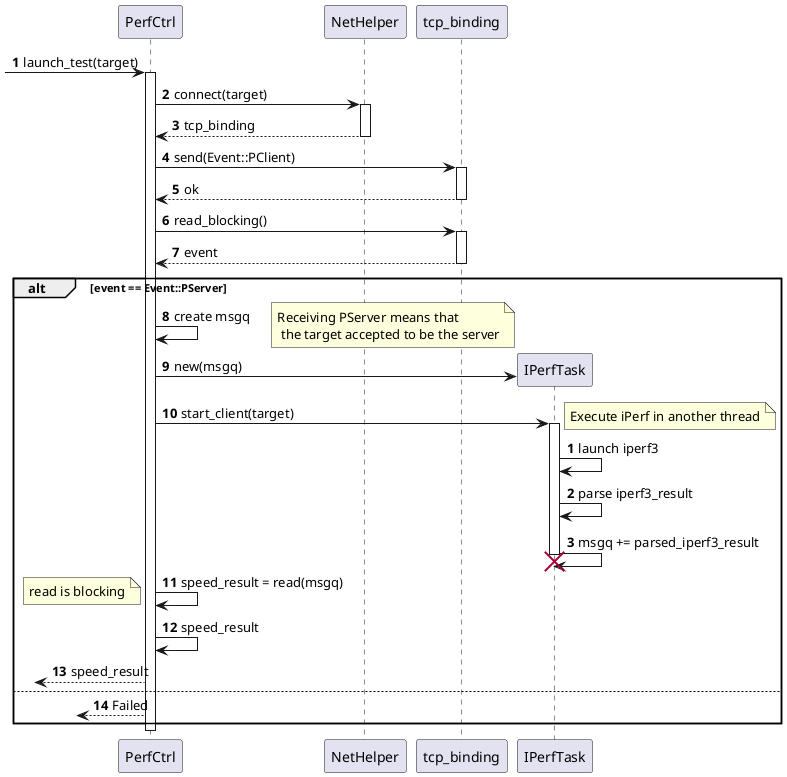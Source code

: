 @startuml
'https://plantuml.com/sequence-diagram

autonumber

?-> PerfCtrl : launch_test(target)
activate PerfCtrl
PerfCtrl -> NetHelper : connect(target)
activate NetHelper
NetHelper --> PerfCtrl : tcp_binding
deactivate NetHelper
PerfCtrl -> tcp_binding : send(Event::PClient)
activate tcp_binding
tcp_binding --> PerfCtrl : ok
deactivate tcp_binding

PerfCtrl -> tcp_binding : read_blocking()
activate tcp_binding
tcp_binding --> PerfCtrl : event
deactivate tcp_binding

alt event == Event::PServer
    PerfCtrl -> PerfCtrl : create msgq
    note right : Receiving PServer means that \n the target accepted to be the server
    create IPerfTask
    PerfCtrl -> IPerfTask : new(msgq)
    PerfCtrl -> IPerfTask : start_client(target)

    autonumber 1
    activate IPerfTask
    note right : Execute iPerf in another thread
    IPerfTask -> IPerfTask : launch iperf3
    IPerfTask -> IPerfTask : parse iperf3_result
    IPerfTask -> IPerfTask : msgq += parsed_iperf3_result
    deactivate IPerfTask

    destroy IPerfTask

    autonumber 11
    PerfCtrl -> PerfCtrl : speed_result = read(msgq)
    note left : read is blocking
        PerfCtrl -> PerfCtrl : speed_result
    ?<--PerfCtrl : speed_result
else
    ?<--PerfCtrl : Failed
end
deactivate PerfCtrl
@enduml